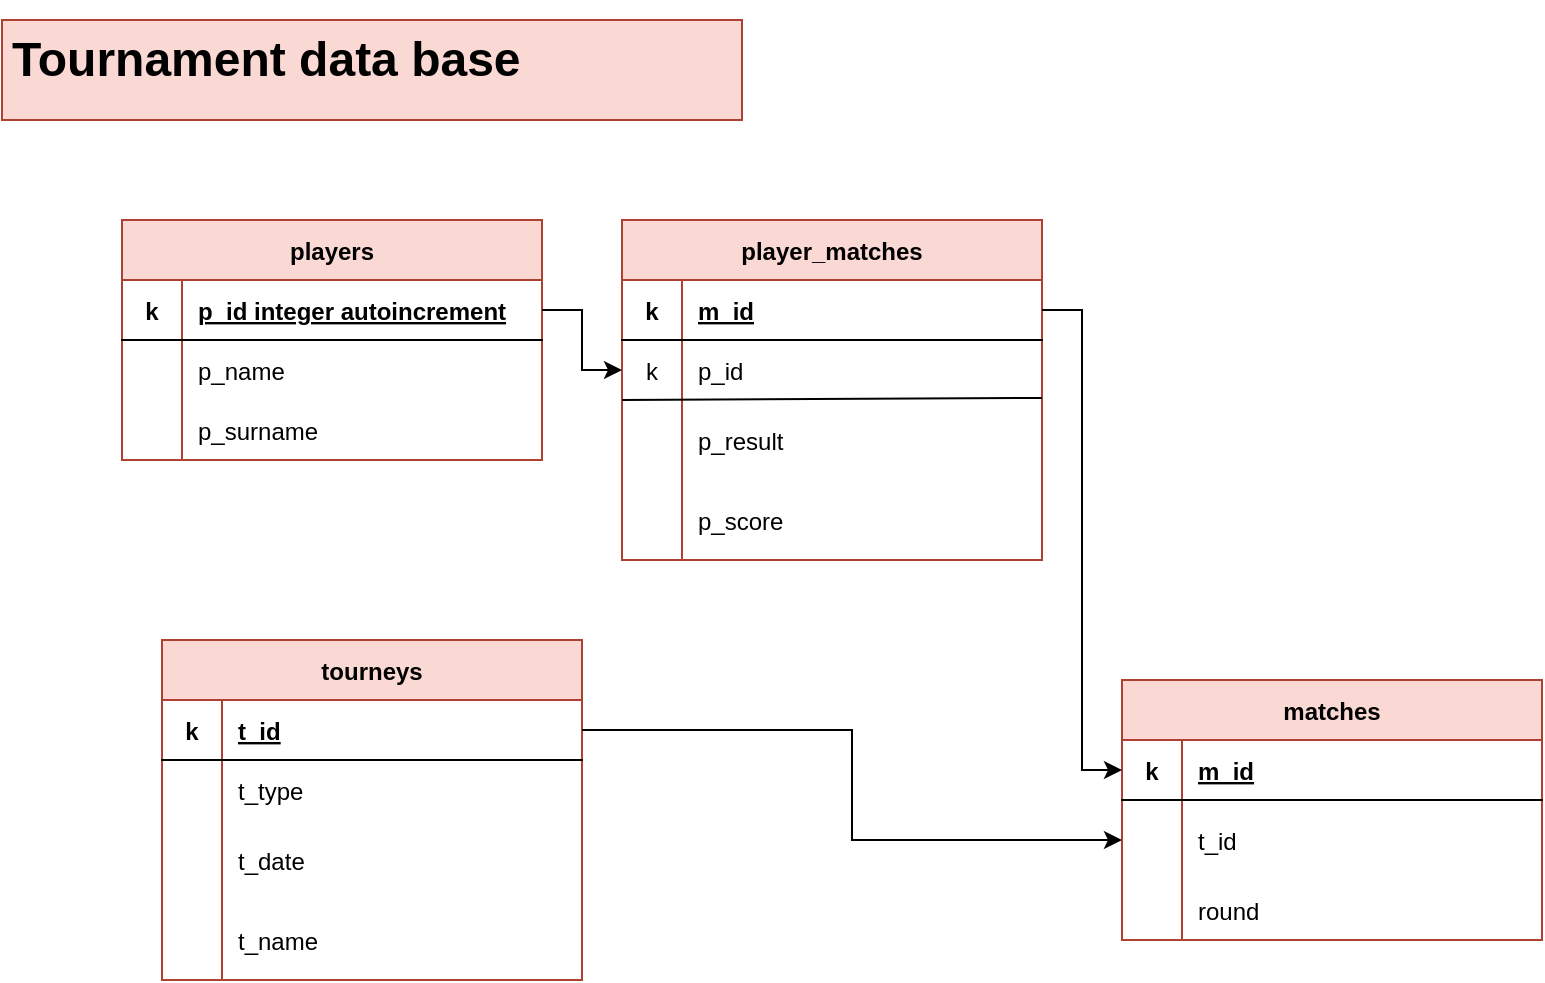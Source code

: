 <mxfile version="20.8.23" type="github">
  <diagram name="Page-1" id="8Rtd69jn0g7FauWGPaa4">
    <mxGraphModel dx="1393" dy="776" grid="1" gridSize="10" guides="1" tooltips="1" connect="1" arrows="1" fold="1" page="1" pageScale="1" pageWidth="850" pageHeight="1100" math="0" shadow="0">
      <root>
        <mxCell id="0" />
        <mxCell id="1" parent="0" />
        <mxCell id="fcfNNgxggrPZfIcGHl4g-1" value="" style="rounded=1;whiteSpace=wrap;html=1;" vertex="1" parent="1">
          <mxGeometry x="10" y="10" width="370" height="50" as="geometry" />
        </mxCell>
        <mxCell id="fcfNNgxggrPZfIcGHl4g-2" value="&lt;h1&gt;Tournament data base&lt;/h1&gt;" style="text;html=1;strokeColor=#ae4132;fillColor=#fad9d5;spacing=5;spacingTop=-20;whiteSpace=wrap;overflow=hidden;rounded=0;" vertex="1" parent="1">
          <mxGeometry x="10" y="10" width="370" height="50" as="geometry" />
        </mxCell>
        <mxCell id="fcfNNgxggrPZfIcGHl4g-4" value="players" style="shape=table;startSize=30;container=1;collapsible=1;childLayout=tableLayout;fixedRows=1;rowLines=0;fontStyle=1;align=center;resizeLast=1;fillColor=#fad9d5;strokeColor=#ae4132;" vertex="1" parent="1">
          <mxGeometry x="70" y="110" width="210" height="120" as="geometry" />
        </mxCell>
        <mxCell id="fcfNNgxggrPZfIcGHl4g-5" value="" style="shape=tableRow;horizontal=0;startSize=0;swimlaneHead=0;swimlaneBody=0;fillColor=none;collapsible=0;dropTarget=0;points=[[0,0.5],[1,0.5]];portConstraint=eastwest;top=0;left=0;right=0;bottom=1;" vertex="1" parent="fcfNNgxggrPZfIcGHl4g-4">
          <mxGeometry y="30" width="210" height="30" as="geometry" />
        </mxCell>
        <mxCell id="fcfNNgxggrPZfIcGHl4g-6" value="k" style="shape=partialRectangle;connectable=0;fillColor=none;top=0;left=0;bottom=0;right=0;fontStyle=1;overflow=hidden;" vertex="1" parent="fcfNNgxggrPZfIcGHl4g-5">
          <mxGeometry width="30" height="30" as="geometry">
            <mxRectangle width="30" height="30" as="alternateBounds" />
          </mxGeometry>
        </mxCell>
        <mxCell id="fcfNNgxggrPZfIcGHl4g-7" value="p_id integer autoincrement" style="shape=partialRectangle;connectable=0;fillColor=none;top=0;left=0;bottom=0;right=0;align=left;spacingLeft=6;fontStyle=5;overflow=hidden;" vertex="1" parent="fcfNNgxggrPZfIcGHl4g-5">
          <mxGeometry x="30" width="180" height="30" as="geometry">
            <mxRectangle width="180" height="30" as="alternateBounds" />
          </mxGeometry>
        </mxCell>
        <mxCell id="fcfNNgxggrPZfIcGHl4g-8" value="" style="shape=tableRow;horizontal=0;startSize=0;swimlaneHead=0;swimlaneBody=0;fillColor=none;collapsible=0;dropTarget=0;points=[[0,0.5],[1,0.5]];portConstraint=eastwest;top=0;left=0;right=0;bottom=0;" vertex="1" parent="fcfNNgxggrPZfIcGHl4g-4">
          <mxGeometry y="60" width="210" height="30" as="geometry" />
        </mxCell>
        <mxCell id="fcfNNgxggrPZfIcGHl4g-9" value="" style="shape=partialRectangle;connectable=0;fillColor=none;top=0;left=0;bottom=0;right=0;editable=1;overflow=hidden;" vertex="1" parent="fcfNNgxggrPZfIcGHl4g-8">
          <mxGeometry width="30" height="30" as="geometry">
            <mxRectangle width="30" height="30" as="alternateBounds" />
          </mxGeometry>
        </mxCell>
        <mxCell id="fcfNNgxggrPZfIcGHl4g-10" value="p_name   " style="shape=partialRectangle;connectable=0;fillColor=none;top=0;left=0;bottom=0;right=0;align=left;spacingLeft=6;overflow=hidden;" vertex="1" parent="fcfNNgxggrPZfIcGHl4g-8">
          <mxGeometry x="30" width="180" height="30" as="geometry">
            <mxRectangle width="180" height="30" as="alternateBounds" />
          </mxGeometry>
        </mxCell>
        <mxCell id="fcfNNgxggrPZfIcGHl4g-11" value="" style="shape=tableRow;horizontal=0;startSize=0;swimlaneHead=0;swimlaneBody=0;fillColor=none;collapsible=0;dropTarget=0;points=[[0,0.5],[1,0.5]];portConstraint=eastwest;top=0;left=0;right=0;bottom=0;" vertex="1" parent="fcfNNgxggrPZfIcGHl4g-4">
          <mxGeometry y="90" width="210" height="30" as="geometry" />
        </mxCell>
        <mxCell id="fcfNNgxggrPZfIcGHl4g-12" value="" style="shape=partialRectangle;connectable=0;fillColor=none;top=0;left=0;bottom=0;right=0;editable=1;overflow=hidden;" vertex="1" parent="fcfNNgxggrPZfIcGHl4g-11">
          <mxGeometry width="30" height="30" as="geometry">
            <mxRectangle width="30" height="30" as="alternateBounds" />
          </mxGeometry>
        </mxCell>
        <mxCell id="fcfNNgxggrPZfIcGHl4g-13" value="p_surname" style="shape=partialRectangle;connectable=0;fillColor=none;top=0;left=0;bottom=0;right=0;align=left;spacingLeft=6;overflow=hidden;" vertex="1" parent="fcfNNgxggrPZfIcGHl4g-11">
          <mxGeometry x="30" width="180" height="30" as="geometry">
            <mxRectangle width="180" height="30" as="alternateBounds" />
          </mxGeometry>
        </mxCell>
        <mxCell id="fcfNNgxggrPZfIcGHl4g-17" value="matches" style="shape=table;startSize=30;container=1;collapsible=1;childLayout=tableLayout;fixedRows=1;rowLines=0;fontStyle=1;align=center;resizeLast=1;fillColor=#fad9d5;strokeColor=#ae4132;swimlaneLine=1;" vertex="1" parent="1">
          <mxGeometry x="570" y="340" width="210" height="130" as="geometry" />
        </mxCell>
        <mxCell id="fcfNNgxggrPZfIcGHl4g-18" value="" style="shape=tableRow;horizontal=0;startSize=0;swimlaneHead=0;swimlaneBody=0;fillColor=none;collapsible=0;dropTarget=0;points=[[0,0.5],[1,0.5]];portConstraint=eastwest;top=0;left=0;right=0;bottom=1;" vertex="1" parent="fcfNNgxggrPZfIcGHl4g-17">
          <mxGeometry y="30" width="210" height="30" as="geometry" />
        </mxCell>
        <mxCell id="fcfNNgxggrPZfIcGHl4g-19" value="k" style="shape=partialRectangle;connectable=0;fillColor=none;top=0;left=0;bottom=0;right=0;fontStyle=1;overflow=hidden;" vertex="1" parent="fcfNNgxggrPZfIcGHl4g-18">
          <mxGeometry width="30" height="30" as="geometry">
            <mxRectangle width="30" height="30" as="alternateBounds" />
          </mxGeometry>
        </mxCell>
        <mxCell id="fcfNNgxggrPZfIcGHl4g-20" value="m_id" style="shape=partialRectangle;connectable=0;fillColor=none;top=0;left=0;bottom=0;right=0;align=left;spacingLeft=6;fontStyle=5;overflow=hidden;" vertex="1" parent="fcfNNgxggrPZfIcGHl4g-18">
          <mxGeometry x="30" width="180" height="30" as="geometry">
            <mxRectangle width="180" height="30" as="alternateBounds" />
          </mxGeometry>
        </mxCell>
        <mxCell id="fcfNNgxggrPZfIcGHl4g-24" value="" style="shape=tableRow;horizontal=0;startSize=0;swimlaneHead=0;swimlaneBody=0;fillColor=none;collapsible=0;dropTarget=0;points=[[0,0.5],[1,0.5]];portConstraint=eastwest;top=0;left=0;right=0;bottom=0;" vertex="1" parent="fcfNNgxggrPZfIcGHl4g-17">
          <mxGeometry y="60" width="210" height="40" as="geometry" />
        </mxCell>
        <mxCell id="fcfNNgxggrPZfIcGHl4g-25" value="" style="shape=partialRectangle;connectable=0;fillColor=none;top=0;left=0;bottom=0;right=0;editable=1;overflow=hidden;" vertex="1" parent="fcfNNgxggrPZfIcGHl4g-24">
          <mxGeometry width="30" height="40" as="geometry">
            <mxRectangle width="30" height="40" as="alternateBounds" />
          </mxGeometry>
        </mxCell>
        <mxCell id="fcfNNgxggrPZfIcGHl4g-26" value="t_id" style="shape=partialRectangle;connectable=0;fillColor=none;top=0;left=0;bottom=0;right=0;align=left;spacingLeft=6;overflow=hidden;" vertex="1" parent="fcfNNgxggrPZfIcGHl4g-24">
          <mxGeometry x="30" width="180" height="40" as="geometry">
            <mxRectangle width="180" height="40" as="alternateBounds" />
          </mxGeometry>
        </mxCell>
        <mxCell id="fcfNNgxggrPZfIcGHl4g-21" value="" style="shape=tableRow;horizontal=0;startSize=0;swimlaneHead=0;swimlaneBody=0;fillColor=none;collapsible=0;dropTarget=0;points=[[0,0.5],[1,0.5]];portConstraint=eastwest;top=0;left=0;right=0;bottom=0;" vertex="1" parent="fcfNNgxggrPZfIcGHl4g-17">
          <mxGeometry y="100" width="210" height="30" as="geometry" />
        </mxCell>
        <mxCell id="fcfNNgxggrPZfIcGHl4g-22" value="" style="shape=partialRectangle;connectable=0;fillColor=none;top=0;left=0;bottom=0;right=0;editable=1;overflow=hidden;" vertex="1" parent="fcfNNgxggrPZfIcGHl4g-21">
          <mxGeometry width="30" height="30" as="geometry">
            <mxRectangle width="30" height="30" as="alternateBounds" />
          </mxGeometry>
        </mxCell>
        <mxCell id="fcfNNgxggrPZfIcGHl4g-23" value="" style="shape=partialRectangle;connectable=0;fillColor=none;top=0;left=0;bottom=0;right=0;align=left;spacingLeft=6;overflow=hidden;" vertex="1" parent="fcfNNgxggrPZfIcGHl4g-21">
          <mxGeometry x="30" width="180" height="30" as="geometry">
            <mxRectangle width="180" height="30" as="alternateBounds" />
          </mxGeometry>
        </mxCell>
        <mxCell id="fcfNNgxggrPZfIcGHl4g-27" value="round" style="shape=partialRectangle;connectable=0;fillColor=none;top=0;left=0;bottom=0;right=0;align=left;spacingLeft=6;overflow=hidden;" vertex="1" parent="1">
          <mxGeometry x="600" y="440" width="180" height="30" as="geometry">
            <mxRectangle width="180" height="40" as="alternateBounds" />
          </mxGeometry>
        </mxCell>
        <mxCell id="fcfNNgxggrPZfIcGHl4g-32" value="player_matches" style="shape=table;startSize=30;container=1;collapsible=1;childLayout=tableLayout;fixedRows=1;rowLines=0;fontStyle=1;align=center;resizeLast=1;fillColor=#fad9d5;strokeColor=#ae4132;swimlaneLine=1;" vertex="1" parent="1">
          <mxGeometry x="320" y="110" width="210" height="170" as="geometry" />
        </mxCell>
        <mxCell id="fcfNNgxggrPZfIcGHl4g-33" value="" style="shape=tableRow;horizontal=0;startSize=0;swimlaneHead=0;swimlaneBody=0;fillColor=none;collapsible=0;dropTarget=0;points=[[0,0.5],[1,0.5]];portConstraint=eastwest;top=0;left=0;right=0;bottom=1;" vertex="1" parent="fcfNNgxggrPZfIcGHl4g-32">
          <mxGeometry y="30" width="210" height="30" as="geometry" />
        </mxCell>
        <mxCell id="fcfNNgxggrPZfIcGHl4g-34" value="k" style="shape=partialRectangle;connectable=0;fillColor=none;top=0;left=0;bottom=0;right=0;fontStyle=1;overflow=hidden;" vertex="1" parent="fcfNNgxggrPZfIcGHl4g-33">
          <mxGeometry width="30" height="30" as="geometry">
            <mxRectangle width="30" height="30" as="alternateBounds" />
          </mxGeometry>
        </mxCell>
        <mxCell id="fcfNNgxggrPZfIcGHl4g-35" value="m_id" style="shape=partialRectangle;connectable=0;fillColor=none;top=0;left=0;bottom=0;right=0;align=left;spacingLeft=6;fontStyle=5;overflow=hidden;" vertex="1" parent="fcfNNgxggrPZfIcGHl4g-33">
          <mxGeometry x="30" width="180" height="30" as="geometry">
            <mxRectangle width="180" height="30" as="alternateBounds" />
          </mxGeometry>
        </mxCell>
        <mxCell id="fcfNNgxggrPZfIcGHl4g-36" value="" style="shape=tableRow;horizontal=0;startSize=0;swimlaneHead=0;swimlaneBody=0;fillColor=none;collapsible=0;dropTarget=0;points=[[0,0.5],[1,0.5]];portConstraint=eastwest;top=0;left=0;right=0;bottom=0;" vertex="1" parent="fcfNNgxggrPZfIcGHl4g-32">
          <mxGeometry y="60" width="210" height="30" as="geometry" />
        </mxCell>
        <mxCell id="fcfNNgxggrPZfIcGHl4g-37" value="k" style="shape=partialRectangle;connectable=0;fillColor=none;top=0;left=0;bottom=0;right=0;editable=1;overflow=hidden;" vertex="1" parent="fcfNNgxggrPZfIcGHl4g-36">
          <mxGeometry width="30" height="30" as="geometry">
            <mxRectangle width="30" height="30" as="alternateBounds" />
          </mxGeometry>
        </mxCell>
        <mxCell id="fcfNNgxggrPZfIcGHl4g-38" value="p_id" style="shape=partialRectangle;connectable=0;fillColor=none;top=0;left=0;bottom=0;right=0;align=left;spacingLeft=6;overflow=hidden;" vertex="1" parent="fcfNNgxggrPZfIcGHl4g-36">
          <mxGeometry x="30" width="180" height="30" as="geometry">
            <mxRectangle width="180" height="30" as="alternateBounds" />
          </mxGeometry>
        </mxCell>
        <mxCell id="fcfNNgxggrPZfIcGHl4g-39" value="" style="shape=tableRow;horizontal=0;startSize=0;swimlaneHead=0;swimlaneBody=0;fillColor=none;collapsible=0;dropTarget=0;points=[[0,0.5],[1,0.5]];portConstraint=eastwest;top=0;left=0;right=0;bottom=0;" vertex="1" parent="fcfNNgxggrPZfIcGHl4g-32">
          <mxGeometry y="90" width="210" height="40" as="geometry" />
        </mxCell>
        <mxCell id="fcfNNgxggrPZfIcGHl4g-40" value="" style="shape=partialRectangle;connectable=0;fillColor=none;top=0;left=0;bottom=0;right=0;editable=1;overflow=hidden;" vertex="1" parent="fcfNNgxggrPZfIcGHl4g-39">
          <mxGeometry width="30" height="40" as="geometry">
            <mxRectangle width="30" height="40" as="alternateBounds" />
          </mxGeometry>
        </mxCell>
        <mxCell id="fcfNNgxggrPZfIcGHl4g-41" value="p_result" style="shape=partialRectangle;connectable=0;fillColor=none;top=0;left=0;bottom=0;right=0;align=left;spacingLeft=6;overflow=hidden;" vertex="1" parent="fcfNNgxggrPZfIcGHl4g-39">
          <mxGeometry x="30" width="180" height="40" as="geometry">
            <mxRectangle width="180" height="40" as="alternateBounds" />
          </mxGeometry>
        </mxCell>
        <mxCell id="fcfNNgxggrPZfIcGHl4g-42" value="" style="shape=tableRow;horizontal=0;startSize=0;swimlaneHead=0;swimlaneBody=0;fillColor=none;collapsible=0;dropTarget=0;points=[[0,0.5],[1,0.5]];portConstraint=eastwest;top=0;left=0;right=0;bottom=0;" vertex="1" parent="fcfNNgxggrPZfIcGHl4g-32">
          <mxGeometry y="130" width="210" height="40" as="geometry" />
        </mxCell>
        <mxCell id="fcfNNgxggrPZfIcGHl4g-43" value="" style="shape=partialRectangle;connectable=0;fillColor=none;top=0;left=0;bottom=0;right=0;editable=1;overflow=hidden;" vertex="1" parent="fcfNNgxggrPZfIcGHl4g-42">
          <mxGeometry width="30" height="40" as="geometry">
            <mxRectangle width="30" height="40" as="alternateBounds" />
          </mxGeometry>
        </mxCell>
        <mxCell id="fcfNNgxggrPZfIcGHl4g-44" value="p_score" style="shape=partialRectangle;connectable=0;fillColor=none;top=0;left=0;bottom=0;right=0;align=left;spacingLeft=6;overflow=hidden;" vertex="1" parent="fcfNNgxggrPZfIcGHl4g-42">
          <mxGeometry x="30" width="180" height="40" as="geometry">
            <mxRectangle width="180" height="40" as="alternateBounds" />
          </mxGeometry>
        </mxCell>
        <mxCell id="fcfNNgxggrPZfIcGHl4g-45" value="" style="endArrow=none;html=1;rounded=0;entryX=1;entryY=-0.025;entryDx=0;entryDy=0;entryPerimeter=0;" edge="1" parent="fcfNNgxggrPZfIcGHl4g-32" target="fcfNNgxggrPZfIcGHl4g-39">
          <mxGeometry width="50" height="50" relative="1" as="geometry">
            <mxPoint y="90" as="sourcePoint" />
            <mxPoint x="200" y="99" as="targetPoint" />
          </mxGeometry>
        </mxCell>
        <mxCell id="fcfNNgxggrPZfIcGHl4g-52" value="tourneys" style="shape=table;startSize=30;container=1;collapsible=1;childLayout=tableLayout;fixedRows=1;rowLines=0;fontStyle=1;align=center;resizeLast=1;fillColor=#fad9d5;strokeColor=#ae4132;swimlaneLine=1;" vertex="1" parent="1">
          <mxGeometry x="90" y="320" width="210" height="170" as="geometry" />
        </mxCell>
        <mxCell id="fcfNNgxggrPZfIcGHl4g-53" value="" style="shape=tableRow;horizontal=0;startSize=0;swimlaneHead=0;swimlaneBody=0;fillColor=none;collapsible=0;dropTarget=0;points=[[0,0.5],[1,0.5]];portConstraint=eastwest;top=0;left=0;right=0;bottom=1;" vertex="1" parent="fcfNNgxggrPZfIcGHl4g-52">
          <mxGeometry y="30" width="210" height="30" as="geometry" />
        </mxCell>
        <mxCell id="fcfNNgxggrPZfIcGHl4g-54" value="k" style="shape=partialRectangle;connectable=0;fillColor=none;top=0;left=0;bottom=0;right=0;fontStyle=1;overflow=hidden;" vertex="1" parent="fcfNNgxggrPZfIcGHl4g-53">
          <mxGeometry width="30" height="30" as="geometry">
            <mxRectangle width="30" height="30" as="alternateBounds" />
          </mxGeometry>
        </mxCell>
        <mxCell id="fcfNNgxggrPZfIcGHl4g-55" value="t_id" style="shape=partialRectangle;connectable=0;fillColor=none;top=0;left=0;bottom=0;right=0;align=left;spacingLeft=6;fontStyle=5;overflow=hidden;" vertex="1" parent="fcfNNgxggrPZfIcGHl4g-53">
          <mxGeometry x="30" width="180" height="30" as="geometry">
            <mxRectangle width="180" height="30" as="alternateBounds" />
          </mxGeometry>
        </mxCell>
        <mxCell id="fcfNNgxggrPZfIcGHl4g-56" value="" style="shape=tableRow;horizontal=0;startSize=0;swimlaneHead=0;swimlaneBody=0;fillColor=none;collapsible=0;dropTarget=0;points=[[0,0.5],[1,0.5]];portConstraint=eastwest;top=0;left=0;right=0;bottom=0;" vertex="1" parent="fcfNNgxggrPZfIcGHl4g-52">
          <mxGeometry y="60" width="210" height="30" as="geometry" />
        </mxCell>
        <mxCell id="fcfNNgxggrPZfIcGHl4g-57" value="" style="shape=partialRectangle;connectable=0;fillColor=none;top=0;left=0;bottom=0;right=0;editable=1;overflow=hidden;" vertex="1" parent="fcfNNgxggrPZfIcGHl4g-56">
          <mxGeometry width="30" height="30" as="geometry">
            <mxRectangle width="30" height="30" as="alternateBounds" />
          </mxGeometry>
        </mxCell>
        <mxCell id="fcfNNgxggrPZfIcGHl4g-58" value="t_type" style="shape=partialRectangle;connectable=0;fillColor=none;top=0;left=0;bottom=0;right=0;align=left;spacingLeft=6;overflow=hidden;" vertex="1" parent="fcfNNgxggrPZfIcGHl4g-56">
          <mxGeometry x="30" width="180" height="30" as="geometry">
            <mxRectangle width="180" height="30" as="alternateBounds" />
          </mxGeometry>
        </mxCell>
        <mxCell id="fcfNNgxggrPZfIcGHl4g-59" value="" style="shape=tableRow;horizontal=0;startSize=0;swimlaneHead=0;swimlaneBody=0;fillColor=none;collapsible=0;dropTarget=0;points=[[0,0.5],[1,0.5]];portConstraint=eastwest;top=0;left=0;right=0;bottom=0;" vertex="1" parent="fcfNNgxggrPZfIcGHl4g-52">
          <mxGeometry y="90" width="210" height="40" as="geometry" />
        </mxCell>
        <mxCell id="fcfNNgxggrPZfIcGHl4g-60" value="" style="shape=partialRectangle;connectable=0;fillColor=none;top=0;left=0;bottom=0;right=0;editable=1;overflow=hidden;" vertex="1" parent="fcfNNgxggrPZfIcGHl4g-59">
          <mxGeometry width="30" height="40" as="geometry">
            <mxRectangle width="30" height="40" as="alternateBounds" />
          </mxGeometry>
        </mxCell>
        <mxCell id="fcfNNgxggrPZfIcGHl4g-61" value="t_date" style="shape=partialRectangle;connectable=0;fillColor=none;top=0;left=0;bottom=0;right=0;align=left;spacingLeft=6;overflow=hidden;" vertex="1" parent="fcfNNgxggrPZfIcGHl4g-59">
          <mxGeometry x="30" width="180" height="40" as="geometry">
            <mxRectangle width="180" height="40" as="alternateBounds" />
          </mxGeometry>
        </mxCell>
        <mxCell id="fcfNNgxggrPZfIcGHl4g-62" value="" style="shape=tableRow;horizontal=0;startSize=0;swimlaneHead=0;swimlaneBody=0;fillColor=none;collapsible=0;dropTarget=0;points=[[0,0.5],[1,0.5]];portConstraint=eastwest;top=0;left=0;right=0;bottom=0;" vertex="1" parent="fcfNNgxggrPZfIcGHl4g-52">
          <mxGeometry y="130" width="210" height="40" as="geometry" />
        </mxCell>
        <mxCell id="fcfNNgxggrPZfIcGHl4g-63" value="" style="shape=partialRectangle;connectable=0;fillColor=none;top=0;left=0;bottom=0;right=0;editable=1;overflow=hidden;" vertex="1" parent="fcfNNgxggrPZfIcGHl4g-62">
          <mxGeometry width="30" height="40" as="geometry">
            <mxRectangle width="30" height="40" as="alternateBounds" />
          </mxGeometry>
        </mxCell>
        <mxCell id="fcfNNgxggrPZfIcGHl4g-64" value="t_name" style="shape=partialRectangle;connectable=0;fillColor=none;top=0;left=0;bottom=0;right=0;align=left;spacingLeft=6;overflow=hidden;" vertex="1" parent="fcfNNgxggrPZfIcGHl4g-62">
          <mxGeometry x="30" width="180" height="40" as="geometry">
            <mxRectangle width="180" height="40" as="alternateBounds" />
          </mxGeometry>
        </mxCell>
        <mxCell id="fcfNNgxggrPZfIcGHl4g-73" style="edgeStyle=orthogonalEdgeStyle;rounded=0;orthogonalLoop=1;jettySize=auto;html=1;exitX=1;exitY=0.5;exitDx=0;exitDy=0;" edge="1" parent="1" source="fcfNNgxggrPZfIcGHl4g-5" target="fcfNNgxggrPZfIcGHl4g-36">
          <mxGeometry relative="1" as="geometry" />
        </mxCell>
        <mxCell id="fcfNNgxggrPZfIcGHl4g-75" style="edgeStyle=orthogonalEdgeStyle;rounded=0;orthogonalLoop=1;jettySize=auto;html=1;exitX=1;exitY=0.5;exitDx=0;exitDy=0;entryX=0;entryY=0.5;entryDx=0;entryDy=0;" edge="1" parent="1" source="fcfNNgxggrPZfIcGHl4g-33" target="fcfNNgxggrPZfIcGHl4g-18">
          <mxGeometry relative="1" as="geometry" />
        </mxCell>
        <mxCell id="fcfNNgxggrPZfIcGHl4g-77" style="edgeStyle=orthogonalEdgeStyle;rounded=0;orthogonalLoop=1;jettySize=auto;html=1;exitX=1;exitY=0.5;exitDx=0;exitDy=0;entryX=0;entryY=0.5;entryDx=0;entryDy=0;" edge="1" parent="1" source="fcfNNgxggrPZfIcGHl4g-53" target="fcfNNgxggrPZfIcGHl4g-24">
          <mxGeometry relative="1" as="geometry" />
        </mxCell>
      </root>
    </mxGraphModel>
  </diagram>
</mxfile>
